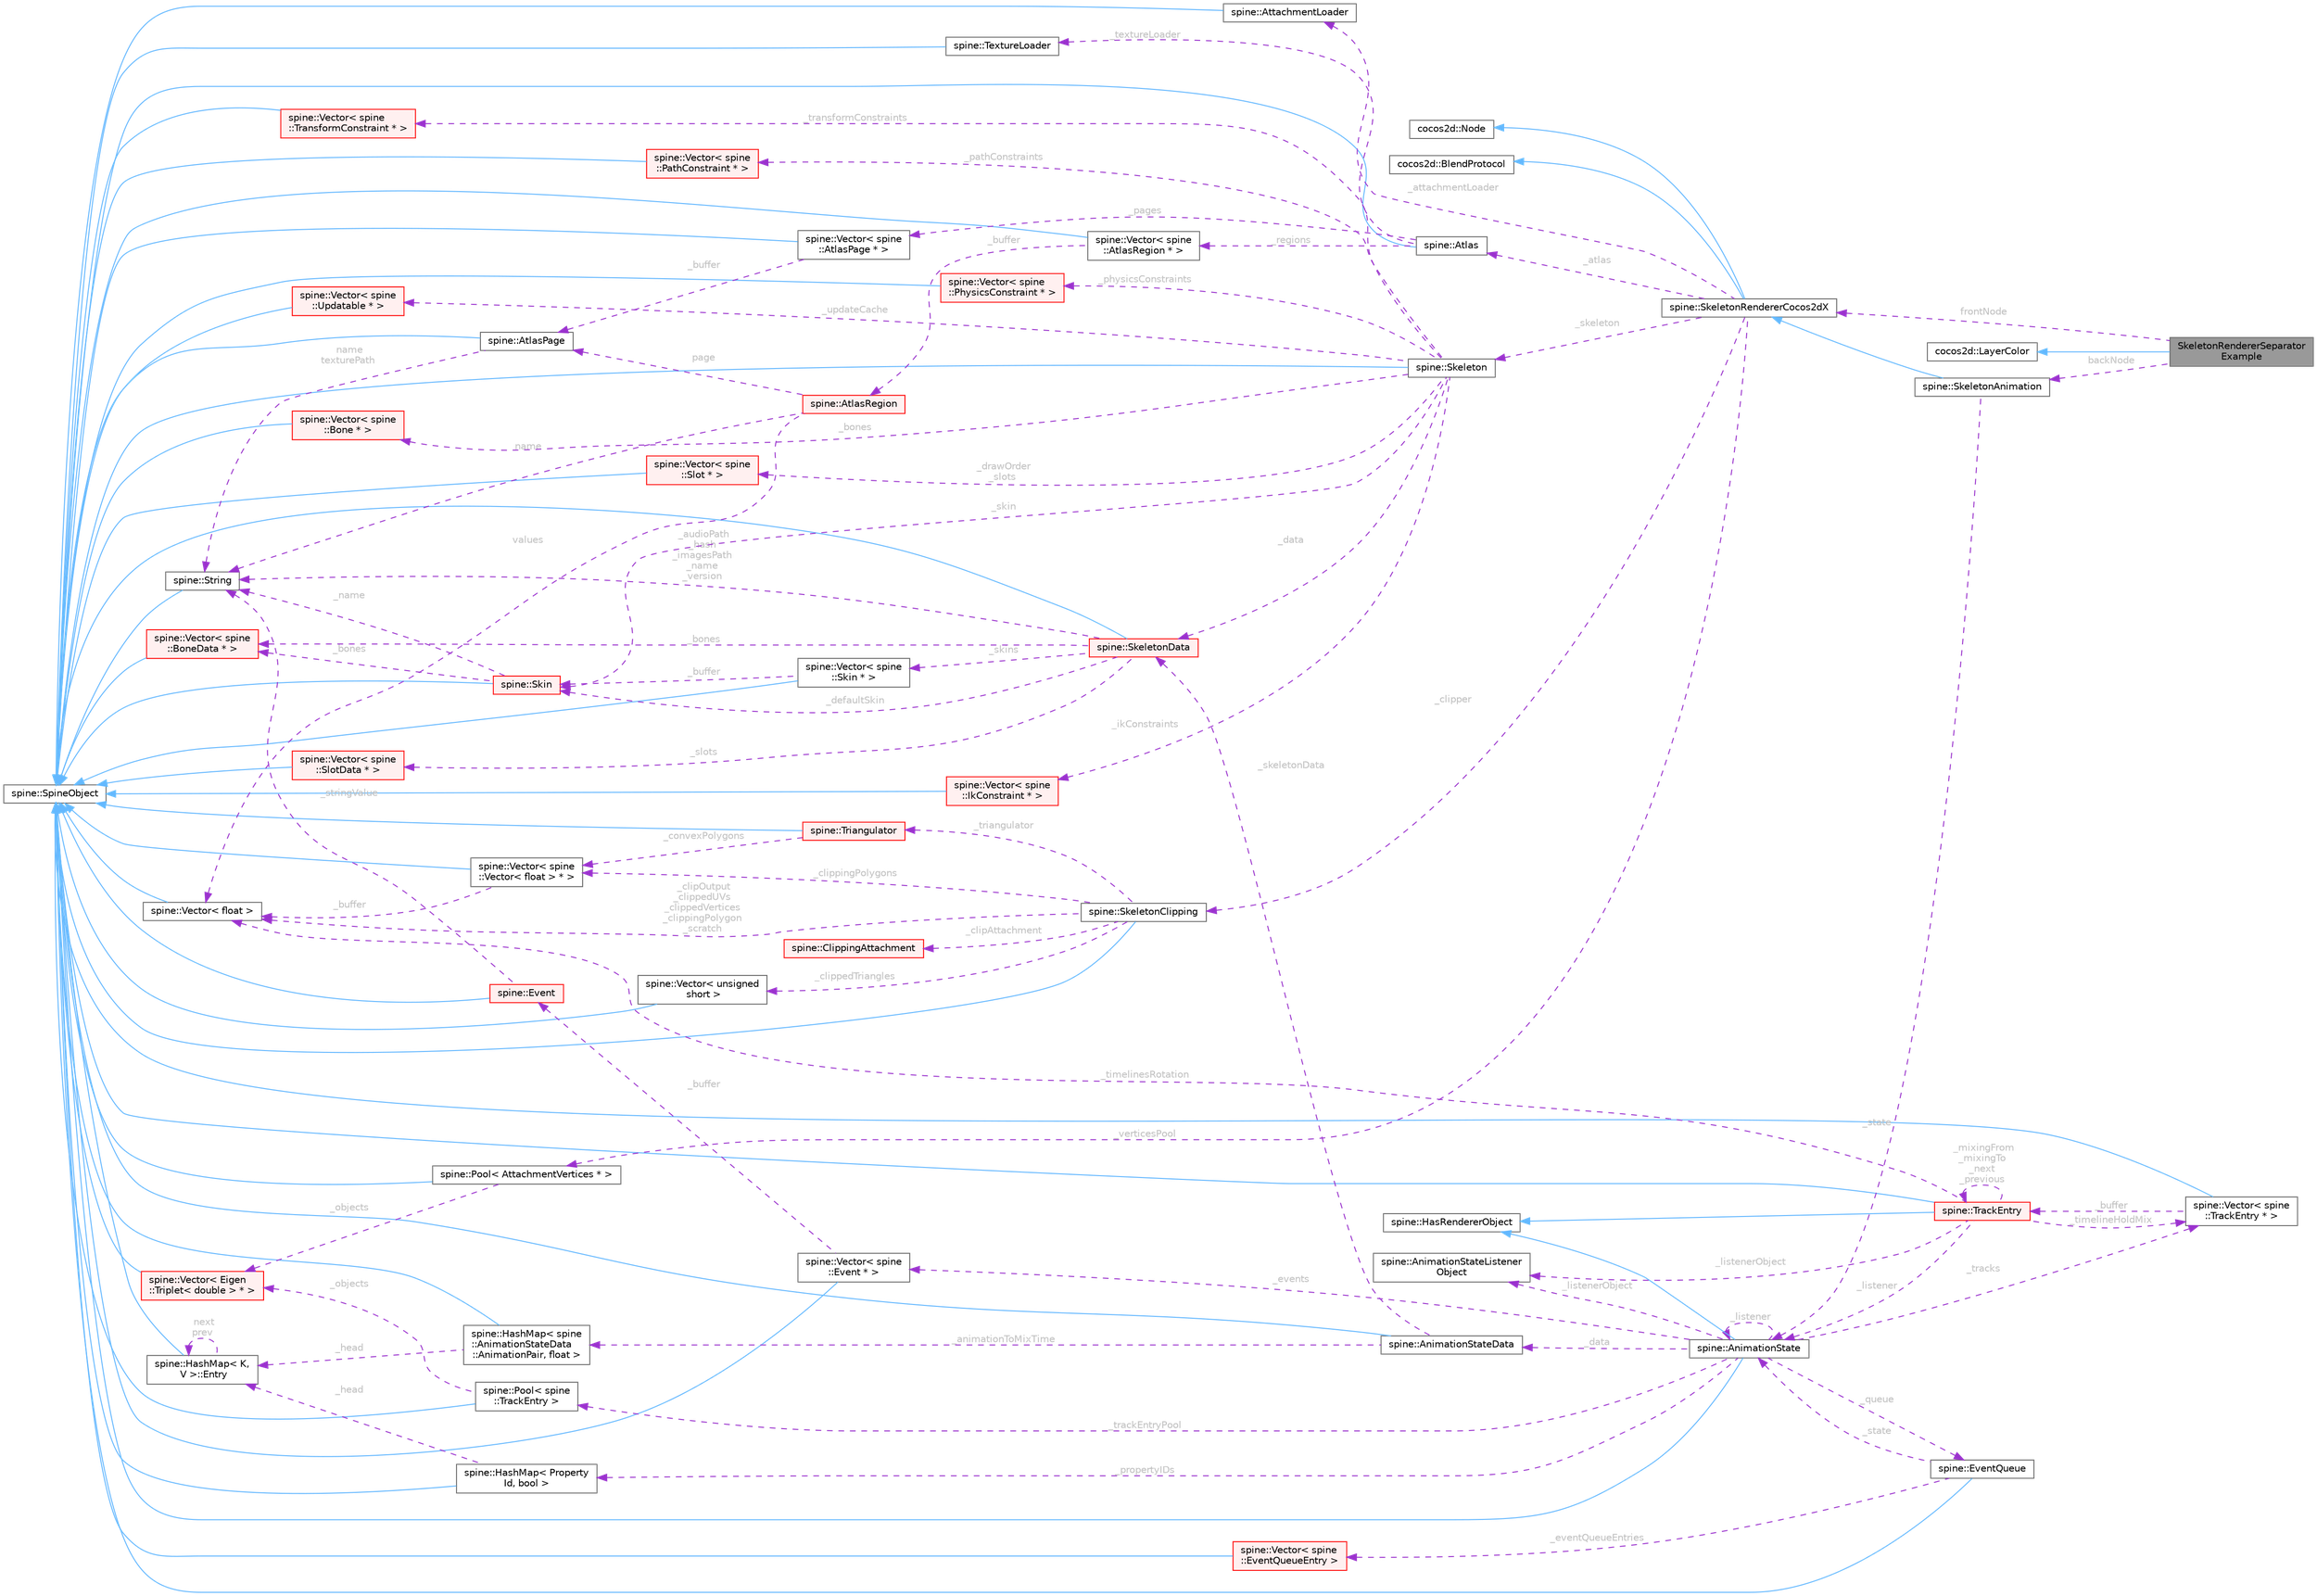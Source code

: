 digraph "SkeletonRendererSeparatorExample"
{
 // LATEX_PDF_SIZE
  bgcolor="transparent";
  edge [fontname=Helvetica,fontsize=10,labelfontname=Helvetica,labelfontsize=10];
  node [fontname=Helvetica,fontsize=10,shape=box,height=0.2,width=0.4];
  rankdir="LR";
  Node1 [id="Node000001",label="SkeletonRendererSeparator\lExample",height=0.2,width=0.4,color="gray40", fillcolor="grey60", style="filled", fontcolor="black",tooltip=" "];
  Node2 -> Node1 [id="edge1_Node000001_Node000002",dir="back",color="steelblue1",style="solid",tooltip=" "];
  Node2 [id="Node000002",label="cocos2d::LayerColor",height=0.2,width=0.4,color="gray40", fillcolor="white", style="filled",tooltip=" "];
  Node3 -> Node1 [id="edge2_Node000001_Node000003",dir="back",color="darkorchid3",style="dashed",tooltip=" ",label=" backNode",fontcolor="grey" ];
  Node3 [id="Node000003",label="spine::SkeletonAnimation",height=0.2,width=0.4,color="gray40", fillcolor="white", style="filled",URL="$classspine_1_1_skeleton_animation.html",tooltip=" "];
  Node4 -> Node3 [id="edge3_Node000003_Node000004",dir="back",color="steelblue1",style="solid",tooltip=" "];
  Node4 [id="Node000004",label="spine::SkeletonRendererCocos2dX",height=0.2,width=0.4,color="gray40", fillcolor="white", style="filled",URL="$classspine_1_1_skeleton_renderer_cocos2d_x.html",tooltip=" "];
  Node5 -> Node4 [id="edge4_Node000004_Node000005",dir="back",color="steelblue1",style="solid",tooltip=" "];
  Node5 [id="Node000005",label="cocos2d::Node",height=0.2,width=0.4,color="gray40", fillcolor="white", style="filled",tooltip=" "];
  Node6 -> Node4 [id="edge5_Node000004_Node000006",dir="back",color="steelblue1",style="solid",tooltip=" "];
  Node6 [id="Node000006",label="cocos2d::BlendProtocol",height=0.2,width=0.4,color="gray40", fillcolor="white", style="filled",tooltip=" "];
  Node7 -> Node4 [id="edge6_Node000004_Node000007",dir="back",color="darkorchid3",style="dashed",tooltip=" ",label=" _atlas",fontcolor="grey" ];
  Node7 [id="Node000007",label="spine::Atlas",height=0.2,width=0.4,color="gray40", fillcolor="white", style="filled",URL="$classspine_1_1_atlas.html",tooltip=" "];
  Node8 -> Node7 [id="edge7_Node000007_Node000008",dir="back",color="steelblue1",style="solid",tooltip=" "];
  Node8 [id="Node000008",label="spine::SpineObject",height=0.2,width=0.4,color="gray40", fillcolor="white", style="filled",URL="$classspine_1_1_spine_object.html",tooltip=" "];
  Node9 -> Node7 [id="edge8_Node000007_Node000009",dir="back",color="darkorchid3",style="dashed",tooltip=" ",label=" _pages",fontcolor="grey" ];
  Node9 [id="Node000009",label="spine::Vector\< spine\l::AtlasPage * \>",height=0.2,width=0.4,color="gray40", fillcolor="white", style="filled",URL="$classspine_1_1_vector.html",tooltip=" "];
  Node8 -> Node9 [id="edge9_Node000009_Node000008",dir="back",color="steelblue1",style="solid",tooltip=" "];
  Node10 -> Node9 [id="edge10_Node000009_Node000010",dir="back",color="darkorchid3",style="dashed",tooltip=" ",label=" _buffer",fontcolor="grey" ];
  Node10 [id="Node000010",label="spine::AtlasPage",height=0.2,width=0.4,color="gray40", fillcolor="white", style="filled",URL="$classspine_1_1_atlas_page.html",tooltip=" "];
  Node8 -> Node10 [id="edge11_Node000010_Node000008",dir="back",color="steelblue1",style="solid",tooltip=" "];
  Node11 -> Node10 [id="edge12_Node000010_Node000011",dir="back",color="darkorchid3",style="dashed",tooltip=" ",label=" name\ntexturePath",fontcolor="grey" ];
  Node11 [id="Node000011",label="spine::String",height=0.2,width=0.4,color="gray40", fillcolor="white", style="filled",URL="$classspine_1_1_string.html",tooltip=" "];
  Node8 -> Node11 [id="edge13_Node000011_Node000008",dir="back",color="steelblue1",style="solid",tooltip=" "];
  Node12 -> Node7 [id="edge14_Node000007_Node000012",dir="back",color="darkorchid3",style="dashed",tooltip=" ",label=" _regions",fontcolor="grey" ];
  Node12 [id="Node000012",label="spine::Vector\< spine\l::AtlasRegion * \>",height=0.2,width=0.4,color="gray40", fillcolor="white", style="filled",URL="$classspine_1_1_vector.html",tooltip=" "];
  Node8 -> Node12 [id="edge15_Node000012_Node000008",dir="back",color="steelblue1",style="solid",tooltip=" "];
  Node13 -> Node12 [id="edge16_Node000012_Node000013",dir="back",color="darkorchid3",style="dashed",tooltip=" ",label=" _buffer",fontcolor="grey" ];
  Node13 [id="Node000013",label="spine::AtlasRegion",height=0.2,width=0.4,color="red", fillcolor="#FFF0F0", style="filled",URL="$classspine_1_1_atlas_region.html",tooltip=" "];
  Node10 -> Node13 [id="edge17_Node000013_Node000010",dir="back",color="darkorchid3",style="dashed",tooltip=" ",label=" page",fontcolor="grey" ];
  Node11 -> Node13 [id="edge18_Node000013_Node000011",dir="back",color="darkorchid3",style="dashed",tooltip=" ",label=" name",fontcolor="grey" ];
  Node17 -> Node13 [id="edge19_Node000013_Node000017",dir="back",color="darkorchid3",style="dashed",tooltip=" ",label=" values",fontcolor="grey" ];
  Node17 [id="Node000017",label="spine::Vector\< float \>",height=0.2,width=0.4,color="gray40", fillcolor="white", style="filled",URL="$classspine_1_1_vector.html",tooltip=" "];
  Node8 -> Node17 [id="edge20_Node000017_Node000008",dir="back",color="steelblue1",style="solid",tooltip=" "];
  Node18 -> Node7 [id="edge21_Node000007_Node000018",dir="back",color="darkorchid3",style="dashed",tooltip=" ",label=" _textureLoader",fontcolor="grey" ];
  Node18 [id="Node000018",label="spine::TextureLoader",height=0.2,width=0.4,color="gray40", fillcolor="white", style="filled",URL="$classspine_1_1_texture_loader.html",tooltip=" "];
  Node8 -> Node18 [id="edge22_Node000018_Node000008",dir="back",color="steelblue1",style="solid",tooltip=" "];
  Node19 -> Node4 [id="edge23_Node000004_Node000019",dir="back",color="darkorchid3",style="dashed",tooltip=" ",label=" _attachmentLoader",fontcolor="grey" ];
  Node19 [id="Node000019",label="spine::AttachmentLoader",height=0.2,width=0.4,color="gray40", fillcolor="white", style="filled",URL="$classspine_1_1_attachment_loader.html",tooltip=" "];
  Node8 -> Node19 [id="edge24_Node000019_Node000008",dir="back",color="steelblue1",style="solid",tooltip=" "];
  Node20 -> Node4 [id="edge25_Node000004_Node000020",dir="back",color="darkorchid3",style="dashed",tooltip=" ",label=" _skeleton",fontcolor="grey" ];
  Node20 [id="Node000020",label="spine::Skeleton",height=0.2,width=0.4,color="gray40", fillcolor="white", style="filled",URL="$classspine_1_1_skeleton.html",tooltip=" "];
  Node8 -> Node20 [id="edge26_Node000020_Node000008",dir="back",color="steelblue1",style="solid",tooltip=" "];
  Node21 -> Node20 [id="edge27_Node000020_Node000021",dir="back",color="darkorchid3",style="dashed",tooltip=" ",label=" _data",fontcolor="grey" ];
  Node21 [id="Node000021",label="spine::SkeletonData",height=0.2,width=0.4,color="red", fillcolor="#FFF0F0", style="filled",URL="$classspine_1_1_skeleton_data.html",tooltip="Stores the setup pose and all of the stateless data for a skeleton."];
  Node8 -> Node21 [id="edge28_Node000021_Node000008",dir="back",color="steelblue1",style="solid",tooltip=" "];
  Node11 -> Node21 [id="edge29_Node000021_Node000011",dir="back",color="darkorchid3",style="dashed",tooltip=" ",label=" _audioPath\n_hash\n_imagesPath\n_name\n_version",fontcolor="grey" ];
  Node22 -> Node21 [id="edge30_Node000021_Node000022",dir="back",color="darkorchid3",style="dashed",tooltip=" ",label=" _bones",fontcolor="grey" ];
  Node22 [id="Node000022",label="spine::Vector\< spine\l::BoneData * \>",height=0.2,width=0.4,color="red", fillcolor="#FFF0F0", style="filled",URL="$classspine_1_1_vector.html",tooltip=" "];
  Node8 -> Node22 [id="edge31_Node000022_Node000008",dir="back",color="steelblue1",style="solid",tooltip=" "];
  Node24 -> Node21 [id="edge32_Node000021_Node000024",dir="back",color="darkorchid3",style="dashed",tooltip=" ",label=" _slots",fontcolor="grey" ];
  Node24 [id="Node000024",label="spine::Vector\< spine\l::SlotData * \>",height=0.2,width=0.4,color="red", fillcolor="#FFF0F0", style="filled",URL="$classspine_1_1_vector.html",tooltip=" "];
  Node8 -> Node24 [id="edge33_Node000024_Node000008",dir="back",color="steelblue1",style="solid",tooltip=" "];
  Node26 -> Node21 [id="edge34_Node000021_Node000026",dir="back",color="darkorchid3",style="dashed",tooltip=" ",label=" _skins",fontcolor="grey" ];
  Node26 [id="Node000026",label="spine::Vector\< spine\l::Skin * \>",height=0.2,width=0.4,color="gray40", fillcolor="white", style="filled",URL="$classspine_1_1_vector.html",tooltip=" "];
  Node8 -> Node26 [id="edge35_Node000026_Node000008",dir="back",color="steelblue1",style="solid",tooltip=" "];
  Node27 -> Node26 [id="edge36_Node000026_Node000027",dir="back",color="darkorchid3",style="dashed",tooltip=" ",label=" _buffer",fontcolor="grey" ];
  Node27 [id="Node000027",label="spine::Skin",height=0.2,width=0.4,color="red", fillcolor="#FFF0F0", style="filled",URL="$classspine_1_1_skin.html",tooltip=" "];
  Node8 -> Node27 [id="edge37_Node000027_Node000008",dir="back",color="steelblue1",style="solid",tooltip=" "];
  Node11 -> Node27 [id="edge38_Node000027_Node000011",dir="back",color="darkorchid3",style="dashed",tooltip=" ",label=" _name",fontcolor="grey" ];
  Node22 -> Node27 [id="edge39_Node000027_Node000022",dir="back",color="darkorchid3",style="dashed",tooltip=" ",label=" _bones",fontcolor="grey" ];
  Node27 -> Node21 [id="edge40_Node000021_Node000027",dir="back",color="darkorchid3",style="dashed",tooltip=" ",label=" _defaultSkin",fontcolor="grey" ];
  Node50 -> Node20 [id="edge41_Node000020_Node000050",dir="back",color="darkorchid3",style="dashed",tooltip=" ",label=" _bones",fontcolor="grey" ];
  Node50 [id="Node000050",label="spine::Vector\< spine\l::Bone * \>",height=0.2,width=0.4,color="red", fillcolor="#FFF0F0", style="filled",URL="$classspine_1_1_vector.html",tooltip=" "];
  Node8 -> Node50 [id="edge42_Node000050_Node000008",dir="back",color="steelblue1",style="solid",tooltip=" "];
  Node53 -> Node20 [id="edge43_Node000020_Node000053",dir="back",color="darkorchid3",style="dashed",tooltip=" ",label=" _drawOrder\n_slots",fontcolor="grey" ];
  Node53 [id="Node000053",label="spine::Vector\< spine\l::Slot * \>",height=0.2,width=0.4,color="red", fillcolor="#FFF0F0", style="filled",URL="$classspine_1_1_vector.html",tooltip=" "];
  Node8 -> Node53 [id="edge44_Node000053_Node000008",dir="back",color="steelblue1",style="solid",tooltip=" "];
  Node56 -> Node20 [id="edge45_Node000020_Node000056",dir="back",color="darkorchid3",style="dashed",tooltip=" ",label=" _ikConstraints",fontcolor="grey" ];
  Node56 [id="Node000056",label="spine::Vector\< spine\l::IkConstraint * \>",height=0.2,width=0.4,color="red", fillcolor="#FFF0F0", style="filled",URL="$classspine_1_1_vector.html",tooltip=" "];
  Node8 -> Node56 [id="edge46_Node000056_Node000008",dir="back",color="steelblue1",style="solid",tooltip=" "];
  Node58 -> Node20 [id="edge47_Node000020_Node000058",dir="back",color="darkorchid3",style="dashed",tooltip=" ",label=" _transformConstraints",fontcolor="grey" ];
  Node58 [id="Node000058",label="spine::Vector\< spine\l::TransformConstraint * \>",height=0.2,width=0.4,color="red", fillcolor="#FFF0F0", style="filled",URL="$classspine_1_1_vector.html",tooltip=" "];
  Node8 -> Node58 [id="edge48_Node000058_Node000008",dir="back",color="steelblue1",style="solid",tooltip=" "];
  Node60 -> Node20 [id="edge49_Node000020_Node000060",dir="back",color="darkorchid3",style="dashed",tooltip=" ",label=" _pathConstraints",fontcolor="grey" ];
  Node60 [id="Node000060",label="spine::Vector\< spine\l::PathConstraint * \>",height=0.2,width=0.4,color="red", fillcolor="#FFF0F0", style="filled",URL="$classspine_1_1_vector.html",tooltip=" "];
  Node8 -> Node60 [id="edge50_Node000060_Node000008",dir="back",color="steelblue1",style="solid",tooltip=" "];
  Node62 -> Node20 [id="edge51_Node000020_Node000062",dir="back",color="darkorchid3",style="dashed",tooltip=" ",label=" _physicsConstraints",fontcolor="grey" ];
  Node62 [id="Node000062",label="spine::Vector\< spine\l::PhysicsConstraint * \>",height=0.2,width=0.4,color="red", fillcolor="#FFF0F0", style="filled",URL="$classspine_1_1_vector.html",tooltip=" "];
  Node8 -> Node62 [id="edge52_Node000062_Node000008",dir="back",color="steelblue1",style="solid",tooltip=" "];
  Node64 -> Node20 [id="edge53_Node000020_Node000064",dir="back",color="darkorchid3",style="dashed",tooltip=" ",label=" _updateCache",fontcolor="grey" ];
  Node64 [id="Node000064",label="spine::Vector\< spine\l::Updatable * \>",height=0.2,width=0.4,color="red", fillcolor="#FFF0F0", style="filled",URL="$classspine_1_1_vector.html",tooltip=" "];
  Node8 -> Node64 [id="edge54_Node000064_Node000008",dir="back",color="steelblue1",style="solid",tooltip=" "];
  Node27 -> Node20 [id="edge55_Node000020_Node000027",dir="back",color="darkorchid3",style="dashed",tooltip=" ",label=" _skin",fontcolor="grey" ];
  Node65 -> Node4 [id="edge56_Node000004_Node000065",dir="back",color="darkorchid3",style="dashed",tooltip=" ",label=" _clipper",fontcolor="grey" ];
  Node65 [id="Node000065",label="spine::SkeletonClipping",height=0.2,width=0.4,color="gray40", fillcolor="white", style="filled",URL="$classspine_1_1_skeleton_clipping.html",tooltip=" "];
  Node8 -> Node65 [id="edge57_Node000065_Node000008",dir="back",color="steelblue1",style="solid",tooltip=" "];
  Node66 -> Node65 [id="edge58_Node000065_Node000066",dir="back",color="darkorchid3",style="dashed",tooltip=" ",label=" _triangulator",fontcolor="grey" ];
  Node66 [id="Node000066",label="spine::Triangulator",height=0.2,width=0.4,color="red", fillcolor="#FFF0F0", style="filled",URL="$classspine_1_1_triangulator.html",tooltip=" "];
  Node8 -> Node66 [id="edge59_Node000066_Node000008",dir="back",color="steelblue1",style="solid",tooltip=" "];
  Node67 -> Node66 [id="edge60_Node000066_Node000067",dir="back",color="darkorchid3",style="dashed",tooltip=" ",label=" _convexPolygons",fontcolor="grey" ];
  Node67 [id="Node000067",label="spine::Vector\< spine\l::Vector\< float \> * \>",height=0.2,width=0.4,color="gray40", fillcolor="white", style="filled",URL="$classspine_1_1_vector.html",tooltip=" "];
  Node8 -> Node67 [id="edge61_Node000067_Node000008",dir="back",color="steelblue1",style="solid",tooltip=" "];
  Node17 -> Node67 [id="edge62_Node000067_Node000017",dir="back",color="darkorchid3",style="dashed",tooltip=" ",label=" _buffer",fontcolor="grey" ];
  Node17 -> Node65 [id="edge63_Node000065_Node000017",dir="back",color="darkorchid3",style="dashed",tooltip=" ",label=" _clipOutput\n_clippedUVs\n_clippedVertices\n_clippingPolygon\n_scratch",fontcolor="grey" ];
  Node74 -> Node65 [id="edge64_Node000065_Node000074",dir="back",color="darkorchid3",style="dashed",tooltip=" ",label=" _clippedTriangles",fontcolor="grey" ];
  Node74 [id="Node000074",label="spine::Vector\< unsigned\l short \>",height=0.2,width=0.4,color="gray40", fillcolor="white", style="filled",URL="$classspine_1_1_vector.html",tooltip=" "];
  Node8 -> Node74 [id="edge65_Node000074_Node000008",dir="back",color="steelblue1",style="solid",tooltip=" "];
  Node75 -> Node65 [id="edge66_Node000065_Node000075",dir="back",color="darkorchid3",style="dashed",tooltip=" ",label=" _clipAttachment",fontcolor="grey" ];
  Node75 [id="Node000075",label="spine::ClippingAttachment",height=0.2,width=0.4,color="red", fillcolor="#FFF0F0", style="filled",URL="$classspine_1_1_clipping_attachment.html",tooltip=" "];
  Node67 -> Node65 [id="edge67_Node000065_Node000067",dir="back",color="darkorchid3",style="dashed",tooltip=" ",label=" _clippingPolygons",fontcolor="grey" ];
  Node77 -> Node4 [id="edge68_Node000004_Node000077",dir="back",color="darkorchid3",style="dashed",tooltip=" ",label=" _verticesPool",fontcolor="grey" ];
  Node77 [id="Node000077",label="spine::Pool\< AttachmentVertices * \>",height=0.2,width=0.4,color="gray40", fillcolor="white", style="filled",URL="$classspine_1_1_pool.html",tooltip=" "];
  Node8 -> Node77 [id="edge69_Node000077_Node000008",dir="back",color="steelblue1",style="solid",tooltip=" "];
  Node71 -> Node77 [id="edge70_Node000077_Node000071",dir="back",color="darkorchid3",style="dashed",tooltip=" ",label=" _objects",fontcolor="grey" ];
  Node71 [id="Node000071",label="spine::Vector\< Eigen\l::Triplet\< double \> * \>",height=0.2,width=0.4,color="red", fillcolor="#FFF0F0", style="filled",URL="$classspine_1_1_vector.html",tooltip=" "];
  Node8 -> Node71 [id="edge71_Node000071_Node000008",dir="back",color="steelblue1",style="solid",tooltip=" "];
  Node78 -> Node3 [id="edge72_Node000003_Node000078",dir="back",color="darkorchid3",style="dashed",tooltip=" ",label=" _state",fontcolor="grey" ];
  Node78 [id="Node000078",label="spine::AnimationState",height=0.2,width=0.4,color="gray40", fillcolor="white", style="filled",URL="$classspine_1_1_animation_state.html",tooltip=" "];
  Node8 -> Node78 [id="edge73_Node000078_Node000008",dir="back",color="steelblue1",style="solid",tooltip=" "];
  Node79 -> Node78 [id="edge74_Node000078_Node000079",dir="back",color="steelblue1",style="solid",tooltip=" "];
  Node79 [id="Node000079",label="spine::HasRendererObject",height=0.2,width=0.4,color="gray40", fillcolor="white", style="filled",URL="$classspine_1_1_has_renderer_object.html",tooltip=" "];
  Node80 -> Node78 [id="edge75_Node000078_Node000080",dir="back",color="darkorchid3",style="dashed",tooltip=" ",label=" _data",fontcolor="grey" ];
  Node80 [id="Node000080",label="spine::AnimationStateData",height=0.2,width=0.4,color="gray40", fillcolor="white", style="filled",URL="$classspine_1_1_animation_state_data.html",tooltip="Stores mix (crossfade) durations to be applied when AnimationState animations are changed."];
  Node8 -> Node80 [id="edge76_Node000080_Node000008",dir="back",color="steelblue1",style="solid",tooltip=" "];
  Node21 -> Node80 [id="edge77_Node000080_Node000021",dir="back",color="darkorchid3",style="dashed",tooltip=" ",label=" _skeletonData",fontcolor="grey" ];
  Node81 -> Node80 [id="edge78_Node000080_Node000081",dir="back",color="darkorchid3",style="dashed",tooltip=" ",label=" _animationToMixTime",fontcolor="grey" ];
  Node81 [id="Node000081",label="spine::HashMap\< spine\l::AnimationStateData\l::AnimationPair, float \>",height=0.2,width=0.4,color="gray40", fillcolor="white", style="filled",URL="$classspine_1_1_hash_map.html",tooltip=" "];
  Node8 -> Node81 [id="edge79_Node000081_Node000008",dir="back",color="steelblue1",style="solid",tooltip=" "];
  Node40 -> Node81 [id="edge80_Node000081_Node000040",dir="back",color="darkorchid3",style="dashed",tooltip=" ",label=" _head",fontcolor="grey" ];
  Node40 [id="Node000040",label="spine::HashMap\< K,\l V \>::Entry",height=0.2,width=0.4,color="gray40", fillcolor="white", style="filled",URL="$classspine_1_1_hash_map_1_1_entry.html",tooltip=" "];
  Node8 -> Node40 [id="edge81_Node000040_Node000008",dir="back",color="steelblue1",style="solid",tooltip=" "];
  Node40 -> Node40 [id="edge82_Node000040_Node000040",dir="back",color="darkorchid3",style="dashed",tooltip=" ",label=" next\nprev",fontcolor="grey" ];
  Node82 -> Node78 [id="edge83_Node000078_Node000082",dir="back",color="darkorchid3",style="dashed",tooltip=" ",label=" _trackEntryPool",fontcolor="grey" ];
  Node82 [id="Node000082",label="spine::Pool\< spine\l::TrackEntry \>",height=0.2,width=0.4,color="gray40", fillcolor="white", style="filled",URL="$classspine_1_1_pool.html",tooltip=" "];
  Node8 -> Node82 [id="edge84_Node000082_Node000008",dir="back",color="steelblue1",style="solid",tooltip=" "];
  Node71 -> Node82 [id="edge85_Node000082_Node000071",dir="back",color="darkorchid3",style="dashed",tooltip=" ",label=" _objects",fontcolor="grey" ];
  Node83 -> Node78 [id="edge86_Node000078_Node000083",dir="back",color="darkorchid3",style="dashed",tooltip=" ",label=" _tracks",fontcolor="grey" ];
  Node83 [id="Node000083",label="spine::Vector\< spine\l::TrackEntry * \>",height=0.2,width=0.4,color="gray40", fillcolor="white", style="filled",URL="$classspine_1_1_vector.html",tooltip=" "];
  Node8 -> Node83 [id="edge87_Node000083_Node000008",dir="back",color="steelblue1",style="solid",tooltip=" "];
  Node84 -> Node83 [id="edge88_Node000083_Node000084",dir="back",color="darkorchid3",style="dashed",tooltip=" ",label=" _buffer",fontcolor="grey" ];
  Node84 [id="Node000084",label="spine::TrackEntry",height=0.2,width=0.4,color="red", fillcolor="#FFF0F0", style="filled",URL="$classspine_1_1_track_entry.html",tooltip="State for the playback of an animation"];
  Node8 -> Node84 [id="edge89_Node000084_Node000008",dir="back",color="steelblue1",style="solid",tooltip=" "];
  Node79 -> Node84 [id="edge90_Node000084_Node000079",dir="back",color="steelblue1",style="solid",tooltip=" "];
  Node84 -> Node84 [id="edge91_Node000084_Node000084",dir="back",color="darkorchid3",style="dashed",tooltip=" ",label=" _mixingFrom\n_mixingTo\n_next\n_previous",fontcolor="grey" ];
  Node83 -> Node84 [id="edge92_Node000084_Node000083",dir="back",color="darkorchid3",style="dashed",tooltip=" ",label=" _timelineHoldMix",fontcolor="grey" ];
  Node17 -> Node84 [id="edge93_Node000084_Node000017",dir="back",color="darkorchid3",style="dashed",tooltip=" ",label=" _timelinesRotation",fontcolor="grey" ];
  Node78 -> Node84 [id="edge94_Node000084_Node000078",dir="back",color="darkorchid3",style="dashed",tooltip=" ",label=" _listener",fontcolor="grey" ];
  Node85 -> Node84 [id="edge95_Node000084_Node000085",dir="back",color="darkorchid3",style="dashed",tooltip=" ",label=" _listenerObject",fontcolor="grey" ];
  Node85 [id="Node000085",label="spine::AnimationStateListener\lObject",height=0.2,width=0.4,color="gray40", fillcolor="white", style="filled",URL="$classspine_1_1_animation_state_listener_object.html",tooltip="Abstract class to inherit from to create a callback object"];
  Node86 -> Node78 [id="edge96_Node000078_Node000086",dir="back",color="darkorchid3",style="dashed",tooltip=" ",label=" _events",fontcolor="grey" ];
  Node86 [id="Node000086",label="spine::Vector\< spine\l::Event * \>",height=0.2,width=0.4,color="gray40", fillcolor="white", style="filled",URL="$classspine_1_1_vector.html",tooltip=" "];
  Node8 -> Node86 [id="edge97_Node000086_Node000008",dir="back",color="steelblue1",style="solid",tooltip=" "];
  Node87 -> Node86 [id="edge98_Node000086_Node000087",dir="back",color="darkorchid3",style="dashed",tooltip=" ",label=" _buffer",fontcolor="grey" ];
  Node87 [id="Node000087",label="spine::Event",height=0.2,width=0.4,color="red", fillcolor="#FFF0F0", style="filled",URL="$classspine_1_1_event.html",tooltip="Stores the current pose values for an Event."];
  Node8 -> Node87 [id="edge99_Node000087_Node000008",dir="back",color="steelblue1",style="solid",tooltip=" "];
  Node11 -> Node87 [id="edge100_Node000087_Node000011",dir="back",color="darkorchid3",style="dashed",tooltip=" ",label=" _stringValue",fontcolor="grey" ];
  Node88 -> Node78 [id="edge101_Node000078_Node000088",dir="back",color="darkorchid3",style="dashed",tooltip=" ",label=" _queue",fontcolor="grey" ];
  Node88 [id="Node000088",label="spine::EventQueue",height=0.2,width=0.4,color="gray40", fillcolor="white", style="filled",URL="$classspine_1_1_event_queue.html",tooltip=" "];
  Node8 -> Node88 [id="edge102_Node000088_Node000008",dir="back",color="steelblue1",style="solid",tooltip=" "];
  Node89 -> Node88 [id="edge103_Node000088_Node000089",dir="back",color="darkorchid3",style="dashed",tooltip=" ",label=" _eventQueueEntries",fontcolor="grey" ];
  Node89 [id="Node000089",label="spine::Vector\< spine\l::EventQueueEntry \>",height=0.2,width=0.4,color="red", fillcolor="#FFF0F0", style="filled",URL="$classspine_1_1_vector.html",tooltip=" "];
  Node8 -> Node89 [id="edge104_Node000089_Node000008",dir="back",color="steelblue1",style="solid",tooltip=" "];
  Node78 -> Node88 [id="edge105_Node000088_Node000078",dir="back",color="darkorchid3",style="dashed",tooltip=" ",label=" _state",fontcolor="grey" ];
  Node39 -> Node78 [id="edge106_Node000078_Node000039",dir="back",color="darkorchid3",style="dashed",tooltip=" ",label=" _propertyIDs",fontcolor="grey" ];
  Node39 [id="Node000039",label="spine::HashMap\< Property\lId, bool \>",height=0.2,width=0.4,color="gray40", fillcolor="white", style="filled",URL="$classspine_1_1_hash_map.html",tooltip=" "];
  Node8 -> Node39 [id="edge107_Node000039_Node000008",dir="back",color="steelblue1",style="solid",tooltip=" "];
  Node40 -> Node39 [id="edge108_Node000039_Node000040",dir="back",color="darkorchid3",style="dashed",tooltip=" ",label=" _head",fontcolor="grey" ];
  Node78 -> Node78 [id="edge109_Node000078_Node000078",dir="back",color="darkorchid3",style="dashed",tooltip=" ",label=" _listener",fontcolor="grey" ];
  Node85 -> Node78 [id="edge110_Node000078_Node000085",dir="back",color="darkorchid3",style="dashed",tooltip=" ",label=" _listenerObject",fontcolor="grey" ];
  Node4 -> Node1 [id="edge111_Node000001_Node000004",dir="back",color="darkorchid3",style="dashed",tooltip=" ",label=" frontNode",fontcolor="grey" ];
}
